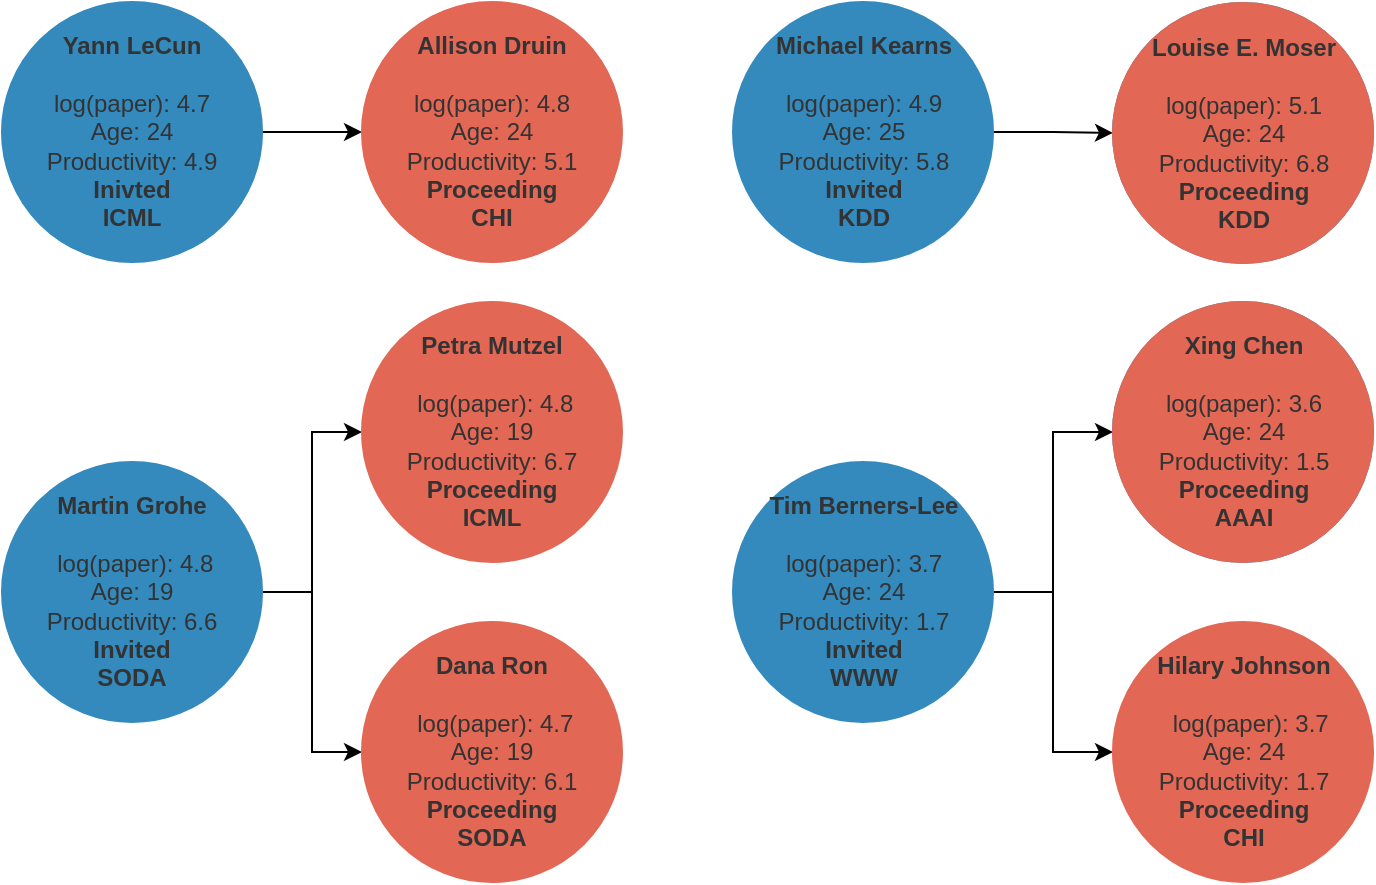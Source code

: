 <mxfile version="21.2.9" type="github">
  <diagram name="Page-1" id="GTRwFBnW5ZTNtZ9E9qsw">
    <mxGraphModel dx="1434" dy="764" grid="1" gridSize="10" guides="1" tooltips="1" connect="1" arrows="1" fold="1" page="1" pageScale="1" pageWidth="827" pageHeight="1169" math="0" shadow="0">
      <root>
        <mxCell id="0" />
        <mxCell id="1" parent="0" />
        <mxCell id="Kqp-bSitudwCn0S_2Lt4-3" style="edgeStyle=orthogonalEdgeStyle;rounded=0;orthogonalLoop=1;jettySize=auto;html=1;entryX=0;entryY=0.5;entryDx=0;entryDy=0;labelBackgroundColor=none;strokeColor=#000000;fontColor=#333333;" parent="1" source="Kqp-bSitudwCn0S_2Lt4-1" target="Kqp-bSitudwCn0S_2Lt4-2" edge="1">
          <mxGeometry relative="1" as="geometry" />
        </mxCell>
        <mxCell id="Kqp-bSitudwCn0S_2Lt4-1" value="&lt;b&gt;Yann LeCun&lt;/b&gt;&lt;br&gt;&lt;br&gt;&lt;font&gt;log(paper): 4.7&lt;br&gt;Age: 24&lt;br&gt;Productivity: 4.9&lt;/font&gt;&lt;br&gt;&lt;b&gt;Inivted&lt;br&gt;ICML&lt;/b&gt;" style="ellipse;whiteSpace=wrap;html=1;labelBackgroundColor=none;fillColor=#348ABD;strokeColor=#348abd;fontColor=#333333;gradientColor=none;" parent="1" vertex="1">
          <mxGeometry x="20" y="10" width="130" height="130" as="geometry" />
        </mxCell>
        <mxCell id="Kqp-bSitudwCn0S_2Lt4-2" value="&lt;b&gt;Allison Druin&lt;/b&gt;&lt;br&gt;&lt;br&gt;&lt;font&gt;log(paper): 4.8&lt;br&gt;Age: 24&lt;br&gt;Productivity: 5.1&lt;/font&gt;&lt;br&gt;&lt;b&gt;Proceeding&lt;br&gt;CHI&lt;/b&gt;" style="ellipse;whiteSpace=wrap;html=1;labelBackgroundColor=none;fillColor=#e26755;strokeColor=#e26755;fontColor=#333333;gradientColor=none;" parent="1" vertex="1">
          <mxGeometry x="200" y="10" width="130" height="130" as="geometry" />
        </mxCell>
        <mxCell id="Kqp-bSitudwCn0S_2Lt4-7" style="edgeStyle=orthogonalEdgeStyle;rounded=0;orthogonalLoop=1;jettySize=auto;html=1;labelBackgroundColor=none;strokeColor=#000000;fontColor=#333333;" parent="1" source="Kqp-bSitudwCn0S_2Lt4-4" target="Kqp-bSitudwCn0S_2Lt4-5" edge="1">
          <mxGeometry relative="1" as="geometry" />
        </mxCell>
        <mxCell id="Kqp-bSitudwCn0S_2Lt4-4" value="&lt;b&gt;Michael Kearns&lt;/b&gt;&lt;br&gt;&lt;br&gt;log(paper): 4.9&lt;br&gt;Age: 25&lt;br&gt;Productivity: 5.8&lt;br&gt;&lt;b&gt;Invited&lt;br&gt;KDD&lt;/b&gt;" style="ellipse;whiteSpace=wrap;html=1;labelBackgroundColor=none;fillColor=#348ABD;strokeColor=#348abd;fontColor=#333333;gradientColor=none;" parent="1" vertex="1">
          <mxGeometry x="385.5" y="10" width="130" height="130" as="geometry" />
        </mxCell>
        <mxCell id="Kqp-bSitudwCn0S_2Lt4-5" value="&lt;b&gt;Louise E. Moser&lt;/b&gt;&lt;br&gt;&lt;br&gt;log(paper): 5.1&lt;br&gt;Age: 24&lt;br&gt;Productivity: 6.8&lt;br&gt;&lt;b&gt;Proceeding&lt;br&gt;KDD&lt;/b&gt;" style="ellipse;whiteSpace=wrap;html=1;labelBackgroundColor=none;fillColor=#348ABD;strokeColor=#348abd;fontColor=#333333;gradientColor=none;" parent="1" vertex="1">
          <mxGeometry x="575.5" y="10.5" width="130" height="130" as="geometry" />
        </mxCell>
        <mxCell id="Kqp-bSitudwCn0S_2Lt4-11" style="edgeStyle=orthogonalEdgeStyle;rounded=0;orthogonalLoop=1;jettySize=auto;html=1;entryX=0;entryY=0.5;entryDx=0;entryDy=0;labelBackgroundColor=none;strokeColor=#000000;fontColor=#333333;" parent="1" source="Kqp-bSitudwCn0S_2Lt4-8" target="Kqp-bSitudwCn0S_2Lt4-9" edge="1">
          <mxGeometry relative="1" as="geometry" />
        </mxCell>
        <mxCell id="Kqp-bSitudwCn0S_2Lt4-12" style="edgeStyle=orthogonalEdgeStyle;rounded=0;orthogonalLoop=1;jettySize=auto;html=1;exitX=1;exitY=0.5;exitDx=0;exitDy=0;entryX=0;entryY=0.5;entryDx=0;entryDy=0;labelBackgroundColor=none;strokeColor=#000000;fontColor=#333333;" parent="1" source="Kqp-bSitudwCn0S_2Lt4-8" target="Kqp-bSitudwCn0S_2Lt4-10" edge="1">
          <mxGeometry relative="1" as="geometry">
            <mxPoint x="210" y="505" as="targetPoint" />
          </mxGeometry>
        </mxCell>
        <mxCell id="Kqp-bSitudwCn0S_2Lt4-8" value="&lt;b&gt;Martin Grohe&lt;br&gt;&lt;/b&gt;&lt;br&gt;&amp;nbsp;log(paper): 4.8&lt;br&gt;Age: 19&lt;br&gt;Productivity: 6.6&lt;br&gt;&lt;b&gt;Invited&lt;br&gt;SODA&lt;/b&gt;" style="ellipse;whiteSpace=wrap;html=1;labelBackgroundColor=none;fillColor=#348ABD;strokeColor=#348abd;fontColor=#333333;shadow=0;gradientColor=none;" parent="1" vertex="1">
          <mxGeometry x="20" y="240" width="130" height="130" as="geometry" />
        </mxCell>
        <mxCell id="Kqp-bSitudwCn0S_2Lt4-9" value="&lt;b&gt;Petra Mutzel&lt;br&gt;&lt;/b&gt;&lt;br&gt;&amp;nbsp;log(paper): 4.8&lt;br&gt;Age: 19&lt;br&gt;Productivity: 6.7&lt;br&gt;&lt;b&gt;Proceeding&lt;br&gt;ICML&lt;/b&gt;" style="ellipse;whiteSpace=wrap;html=1;labelBackgroundColor=none;fillColor=#e26755;strokeColor=#e26755;fontColor=#333333;gradientColor=none;" parent="1" vertex="1">
          <mxGeometry x="200" y="160" width="130" height="130" as="geometry" />
        </mxCell>
        <mxCell id="Kqp-bSitudwCn0S_2Lt4-10" value="&lt;b&gt;Dana Ron&lt;/b&gt;&lt;br&gt;&lt;br&gt;&amp;nbsp;log(paper): 4.7&lt;br&gt;Age: 19&lt;br&gt;Productivity: 6.1&lt;br&gt;&lt;b&gt;Proceeding&lt;br&gt;SODA&lt;/b&gt;" style="ellipse;whiteSpace=wrap;html=1;labelBackgroundColor=none;fillColor=#e26755;strokeColor=#e26755;fontColor=#333333;gradientColor=none;" parent="1" vertex="1">
          <mxGeometry x="200" y="320" width="130" height="130" as="geometry" />
        </mxCell>
        <mxCell id="Kqp-bSitudwCn0S_2Lt4-15" style="edgeStyle=orthogonalEdgeStyle;rounded=0;orthogonalLoop=1;jettySize=auto;html=1;labelBackgroundColor=none;strokeColor=#000000;fontColor=#333333;" parent="1" source="Kqp-bSitudwCn0S_2Lt4-13" target="Kqp-bSitudwCn0S_2Lt4-14" edge="1">
          <mxGeometry relative="1" as="geometry" />
        </mxCell>
        <mxCell id="Kqp-bSitudwCn0S_2Lt4-17" style="edgeStyle=orthogonalEdgeStyle;rounded=0;orthogonalLoop=1;jettySize=auto;html=1;entryX=0;entryY=0.5;entryDx=0;entryDy=0;labelBackgroundColor=none;strokeColor=#000000;fontColor=#333333;" parent="1" source="Kqp-bSitudwCn0S_2Lt4-13" target="Kqp-bSitudwCn0S_2Lt4-16" edge="1">
          <mxGeometry relative="1" as="geometry" />
        </mxCell>
        <mxCell id="Kqp-bSitudwCn0S_2Lt4-13" value="&lt;b&gt;Tim Berners-Lee &lt;br&gt;&lt;/b&gt;&lt;br&gt;log(paper): 3.7&lt;br&gt;Age: 24&lt;br&gt;Productivity: 1.7&lt;br&gt;&lt;b&gt;Invited&lt;br&gt;WWW&lt;/b&gt;" style="ellipse;whiteSpace=wrap;html=1;labelBackgroundColor=none;fillColor=#348ABD;strokeColor=#348abd;fontColor=#333333;gradientColor=none;" parent="1" vertex="1">
          <mxGeometry x="385.5" y="240" width="130" height="130" as="geometry" />
        </mxCell>
        <mxCell id="Kqp-bSitudwCn0S_2Lt4-14" value="&lt;b&gt;Hilary Johnson&lt;br&gt;&lt;br&gt;&amp;nbsp;&amp;nbsp;&lt;/b&gt;log(paper): 3.7&lt;br&gt;Age: 24&lt;br&gt;Productivity: 1.7&lt;br&gt;&lt;b&gt;Proceeding&lt;br&gt;CHI&lt;/b&gt;" style="ellipse;whiteSpace=wrap;html=1;labelBackgroundColor=none;fillColor=#e26755;strokeColor=#e26755;fontColor=#333333;gradientColor=none;" parent="1" vertex="1">
          <mxGeometry x="575.5" y="320" width="130" height="130" as="geometry" />
        </mxCell>
        <mxCell id="Kqp-bSitudwCn0S_2Lt4-16" value="&lt;b&gt;Xing Chen &lt;br&gt;&lt;/b&gt;&lt;br&gt;log(paper): 3.6&lt;br&gt;Age: 24&lt;br&gt;Productivity: 1.5&lt;br&gt;&lt;b&gt;Proceeding&lt;br&gt;AAAI&lt;/b&gt;" style="ellipse;whiteSpace=wrap;html=1;labelBackgroundColor=none;fillColor=#348ABD;strokeColor=#348abd;fontColor=#333333;gradientColor=none;" parent="1" vertex="1">
          <mxGeometry x="575.5" y="160" width="130" height="130" as="geometry" />
        </mxCell>
        <mxCell id="eEzjEs__f0ZvJ0E11EOA-5" value="&lt;b&gt;Louise E. Moser&lt;/b&gt;&lt;br&gt;&lt;br&gt;log(paper): 5.1&lt;br&gt;Age: 24&lt;br&gt;Productivity: 6.8&lt;br&gt;&lt;b&gt;Proceeding&lt;br&gt;KDD&lt;/b&gt;" style="ellipse;whiteSpace=wrap;html=1;labelBackgroundColor=none;fillColor=#e26755;strokeColor=#e26755;fontColor=#333333;gradientColor=none;" parent="1" vertex="1">
          <mxGeometry x="575.5" y="10.5" width="130" height="130" as="geometry" />
        </mxCell>
        <mxCell id="eEzjEs__f0ZvJ0E11EOA-6" value="&lt;b&gt;Xing Chen &lt;br&gt;&lt;/b&gt;&lt;br&gt;log(paper): 3.6&lt;br&gt;Age: 24&lt;br&gt;Productivity: 1.5&lt;br&gt;&lt;b&gt;Proceeding&lt;br&gt;AAAI&lt;/b&gt;" style="ellipse;whiteSpace=wrap;html=1;labelBackgroundColor=none;fillColor=#e26755;strokeColor=#e26755;fontColor=#333333;gradientColor=none;" parent="1" vertex="1">
          <mxGeometry x="575.5" y="160" width="130" height="130" as="geometry" />
        </mxCell>
      </root>
    </mxGraphModel>
  </diagram>
</mxfile>
